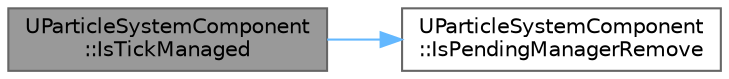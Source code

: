 digraph "UParticleSystemComponent::IsTickManaged"
{
 // INTERACTIVE_SVG=YES
 // LATEX_PDF_SIZE
  bgcolor="transparent";
  edge [fontname=Helvetica,fontsize=10,labelfontname=Helvetica,labelfontsize=10];
  node [fontname=Helvetica,fontsize=10,shape=box,height=0.2,width=0.4];
  rankdir="LR";
  Node1 [id="Node000001",label="UParticleSystemComponent\l::IsTickManaged",height=0.2,width=0.4,color="gray40", fillcolor="grey60", style="filled", fontcolor="black",tooltip=" "];
  Node1 -> Node2 [id="edge1_Node000001_Node000002",color="steelblue1",style="solid",tooltip=" "];
  Node2 [id="Node000002",label="UParticleSystemComponent\l::IsPendingManagerRemove",height=0.2,width=0.4,color="grey40", fillcolor="white", style="filled",URL="$d9/d3e/classUParticleSystemComponent.html#a74dd9f6c0c1eb8d0ed1860eee0e478a0",tooltip=" "];
}
